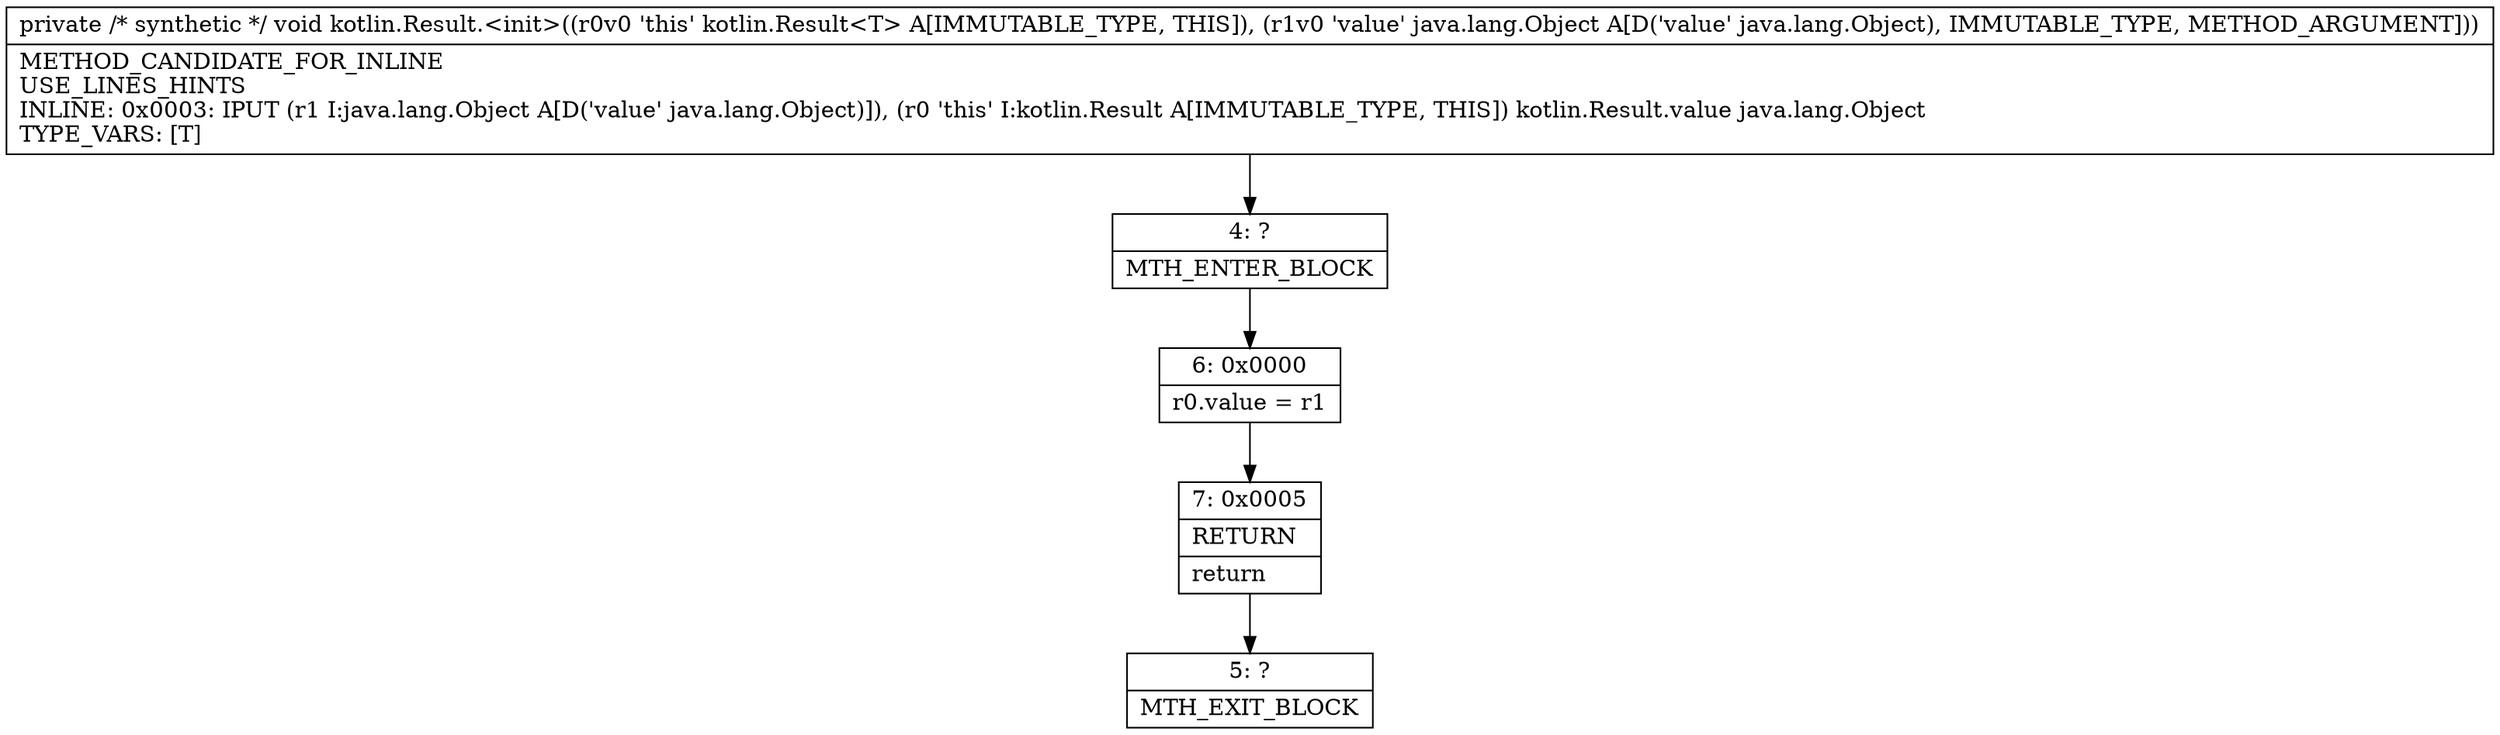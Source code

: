 digraph "CFG forkotlin.Result.\<init\>(Ljava\/lang\/Object;)V" {
Node_4 [shape=record,label="{4\:\ ?|MTH_ENTER_BLOCK\l}"];
Node_6 [shape=record,label="{6\:\ 0x0000|r0.value = r1\l}"];
Node_7 [shape=record,label="{7\:\ 0x0005|RETURN\l|return\l}"];
Node_5 [shape=record,label="{5\:\ ?|MTH_EXIT_BLOCK\l}"];
MethodNode[shape=record,label="{private \/* synthetic *\/ void kotlin.Result.\<init\>((r0v0 'this' kotlin.Result\<T\> A[IMMUTABLE_TYPE, THIS]), (r1v0 'value' java.lang.Object A[D('value' java.lang.Object), IMMUTABLE_TYPE, METHOD_ARGUMENT]))  | METHOD_CANDIDATE_FOR_INLINE\lUSE_LINES_HINTS\lINLINE: 0x0003: IPUT  (r1 I:java.lang.Object A[D('value' java.lang.Object)]), (r0 'this' I:kotlin.Result A[IMMUTABLE_TYPE, THIS]) kotlin.Result.value java.lang.Object\lTYPE_VARS: [T]\l}"];
MethodNode -> Node_4;Node_4 -> Node_6;
Node_6 -> Node_7;
Node_7 -> Node_5;
}

